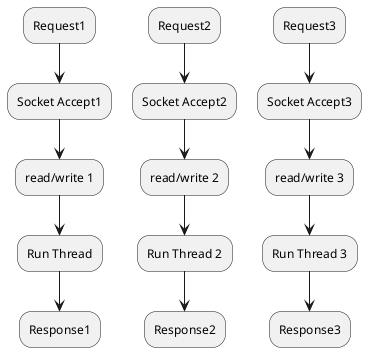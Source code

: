 @startuml
Request1  --> "Socket Accept1"
--> read/write 1
--> "Run Thread"
-->Response1

Request2  --> "Socket Accept2"
--> read/write 2
--> "Run Thread 2"
-->Response2

Request3 --> "Socket Accept3"
--> read/write 3
--> "Run Thread 3"
-->Response3
@enduml
